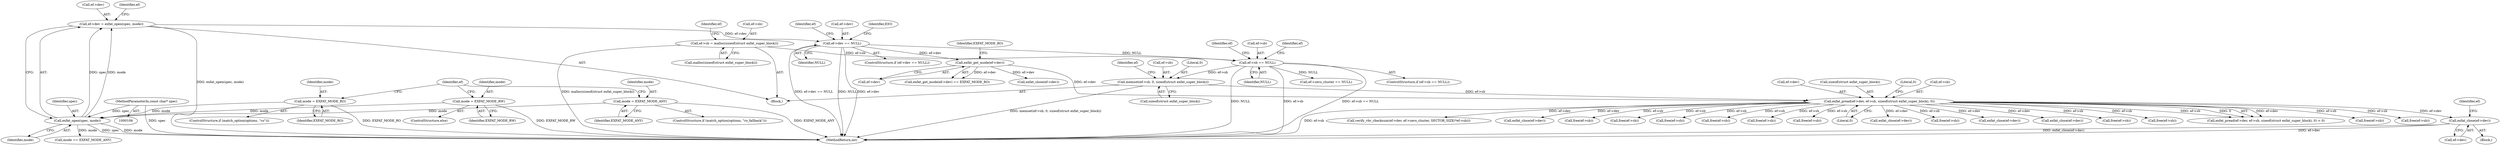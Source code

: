 digraph "0_exfat_2e86ae5f81da11f11673d0546efb525af02b7786@pointer" {
"1000225" [label="(Call,exfat_close(ef->dev))"];
"1000213" [label="(Call,exfat_pread(ef->dev, ef->sb, sizeof(struct exfat_super_block), 0))"];
"1000159" [label="(Call,exfat_get_mode(ef->dev))"];
"1000149" [label="(Call,ef->dev == NULL)"];
"1000141" [label="(Call,ef->dev = exfat_open(spec, mode))"];
"1000145" [label="(Call,exfat_open(spec, mode))"];
"1000108" [label="(MethodParameterIn,const char* spec)"];
"1000138" [label="(Call,mode = EXFAT_MODE_RW)"];
"1000126" [label="(Call,mode = EXFAT_MODE_RO)"];
"1000134" [label="(Call,mode = EXFAT_MODE_ANY)"];
"1000204" [label="(Call,memset(ef->sb, 0, sizeof(struct exfat_super_block)))"];
"1000189" [label="(Call,ef->sb == NULL)"];
"1000181" [label="(Call,ef->sb = malloc(sizeof(struct exfat_super_block)))"];
"1000309" [label="(Call,exfat_close(ef->dev))"];
"1000130" [label="(ControlStructure,if (match_option(options, \"ro_fallback\")))"];
"1000283" [label="(Call,free(ef->sb))"];
"1000146" [label="(Identifier,spec)"];
"1000145" [label="(Call,exfat_open(spec, mode))"];
"1000698" [label="(Call,free(ef->sb))"];
"1000142" [label="(Call,ef->dev)"];
"1000140" [label="(Identifier,EXFAT_MODE_RW)"];
"1000185" [label="(Call,malloc(sizeof(struct exfat_super_block)))"];
"1000209" [label="(Call,sizeof(struct exfat_super_block))"];
"1000193" [label="(Identifier,NULL)"];
"1000212" [label="(Call,exfat_pread(ef->dev, ef->sb, sizeof(struct exfat_super_block), 0) < 0)"];
"1000224" [label="(Block,)"];
"1000161" [label="(Identifier,ef)"];
"1000222" [label="(Literal,0)"];
"1000189" [label="(Call,ef->sb == NULL)"];
"1000353" [label="(Call,free(ef->sb))"];
"1000137" [label="(ControlStructure,else)"];
"1000526" [label="(Call,free(ef->sb))"];
"1000150" [label="(Call,ef->dev)"];
"1000705" [label="(MethodReturn,int)"];
"1000122" [label="(ControlStructure,if (match_option(options, \"ro\")))"];
"1000206" [label="(Identifier,ef)"];
"1000364" [label="(Call,verify_vbr_checksum(ef->dev, ef->zero_cluster, SECTOR_SIZE(*ef->sb)))"];
"1000163" [label="(Identifier,EXFAT_MODE_RO)"];
"1000197" [label="(Identifier,ef)"];
"1000204" [label="(Call,memset(ef->sb, 0, sizeof(struct exfat_super_block)))"];
"1000250" [label="(Call,exfat_close(ef->dev))"];
"1000226" [label="(Call,ef->dev)"];
"1000385" [label="(Call,free(ef->sb))"];
"1000611" [label="(Call,free(ef->sb))"];
"1000147" [label="(Identifier,mode)"];
"1000126" [label="(Call,mode = EXFAT_MODE_RO)"];
"1000166" [label="(Call,mode == EXFAT_MODE_ANY)"];
"1000134" [label="(Call,mode = EXFAT_MODE_ANY)"];
"1000325" [label="(Call,free(ef->sb))"];
"1000143" [label="(Identifier,ef)"];
"1000136" [label="(Identifier,EXFAT_MODE_ANY)"];
"1000127" [label="(Identifier,mode)"];
"1000190" [label="(Call,ef->sb)"];
"1000181" [label="(Call,ef->sb = malloc(sizeof(struct exfat_super_block)))"];
"1000159" [label="(Call,exfat_get_mode(ef->dev))"];
"1000148" [label="(ControlStructure,if (ef->dev == NULL))"];
"1000138" [label="(Call,mode = EXFAT_MODE_RW)"];
"1000214" [label="(Call,ef->dev)"];
"1000343" [label="(Call,ef->zero_cluster == NULL)"];
"1000478" [label="(Call,free(ef->sb))"];
"1000195" [label="(Call,exfat_close(ef->dev))"];
"1000108" [label="(MethodParameterIn,const char* spec)"];
"1000135" [label="(Identifier,mode)"];
"1000220" [label="(Call,sizeof(struct exfat_super_block))"];
"1000225" [label="(Call,exfat_close(ef->dev))"];
"1000223" [label="(Literal,0)"];
"1000229" [label="(Call,free(ef->sb))"];
"1000128" [label="(Identifier,EXFAT_MODE_RO)"];
"1000254" [label="(Call,free(ef->sb))"];
"1000208" [label="(Literal,0)"];
"1000158" [label="(Call,exfat_get_mode(ef->dev) == EXFAT_MODE_RO)"];
"1000139" [label="(Identifier,mode)"];
"1000188" [label="(ControlStructure,if (ef->sb == NULL))"];
"1000349" [label="(Call,exfat_close(ef->dev))"];
"1000447" [label="(Call,free(ef->sb))"];
"1000153" [label="(Identifier,NULL)"];
"1000231" [label="(Identifier,ef)"];
"1000191" [label="(Identifier,ef)"];
"1000213" [label="(Call,exfat_pread(ef->dev, ef->sb, sizeof(struct exfat_super_block), 0))"];
"1000156" [label="(Identifier,EIO)"];
"1000149" [label="(Call,ef->dev == NULL)"];
"1000215" [label="(Identifier,ef)"];
"1000151" [label="(Identifier,ef)"];
"1000272" [label="(Call,exfat_close(ef->dev))"];
"1000110" [label="(Block,)"];
"1000141" [label="(Call,ef->dev = exfat_open(spec, mode))"];
"1000205" [label="(Call,ef->sb)"];
"1000160" [label="(Call,ef->dev)"];
"1000217" [label="(Call,ef->sb)"];
"1000182" [label="(Call,ef->sb)"];
"1000225" -> "1000224"  [label="AST: "];
"1000225" -> "1000226"  [label="CFG: "];
"1000226" -> "1000225"  [label="AST: "];
"1000231" -> "1000225"  [label="CFG: "];
"1000225" -> "1000705"  [label="DDG: ef->dev"];
"1000225" -> "1000705"  [label="DDG: exfat_close(ef->dev)"];
"1000213" -> "1000225"  [label="DDG: ef->dev"];
"1000213" -> "1000212"  [label="AST: "];
"1000213" -> "1000222"  [label="CFG: "];
"1000214" -> "1000213"  [label="AST: "];
"1000217" -> "1000213"  [label="AST: "];
"1000220" -> "1000213"  [label="AST: "];
"1000222" -> "1000213"  [label="AST: "];
"1000223" -> "1000213"  [label="CFG: "];
"1000213" -> "1000705"  [label="DDG: ef->sb"];
"1000213" -> "1000212"  [label="DDG: ef->dev"];
"1000213" -> "1000212"  [label="DDG: ef->sb"];
"1000213" -> "1000212"  [label="DDG: 0"];
"1000159" -> "1000213"  [label="DDG: ef->dev"];
"1000204" -> "1000213"  [label="DDG: ef->sb"];
"1000213" -> "1000229"  [label="DDG: ef->sb"];
"1000213" -> "1000250"  [label="DDG: ef->dev"];
"1000213" -> "1000254"  [label="DDG: ef->sb"];
"1000213" -> "1000272"  [label="DDG: ef->dev"];
"1000213" -> "1000283"  [label="DDG: ef->sb"];
"1000213" -> "1000309"  [label="DDG: ef->dev"];
"1000213" -> "1000325"  [label="DDG: ef->sb"];
"1000213" -> "1000349"  [label="DDG: ef->dev"];
"1000213" -> "1000353"  [label="DDG: ef->sb"];
"1000213" -> "1000364"  [label="DDG: ef->dev"];
"1000213" -> "1000385"  [label="DDG: ef->sb"];
"1000213" -> "1000447"  [label="DDG: ef->sb"];
"1000213" -> "1000478"  [label="DDG: ef->sb"];
"1000213" -> "1000526"  [label="DDG: ef->sb"];
"1000213" -> "1000611"  [label="DDG: ef->sb"];
"1000213" -> "1000698"  [label="DDG: ef->sb"];
"1000159" -> "1000158"  [label="AST: "];
"1000159" -> "1000160"  [label="CFG: "];
"1000160" -> "1000159"  [label="AST: "];
"1000163" -> "1000159"  [label="CFG: "];
"1000159" -> "1000158"  [label="DDG: ef->dev"];
"1000149" -> "1000159"  [label="DDG: ef->dev"];
"1000159" -> "1000195"  [label="DDG: ef->dev"];
"1000149" -> "1000148"  [label="AST: "];
"1000149" -> "1000153"  [label="CFG: "];
"1000150" -> "1000149"  [label="AST: "];
"1000153" -> "1000149"  [label="AST: "];
"1000156" -> "1000149"  [label="CFG: "];
"1000161" -> "1000149"  [label="CFG: "];
"1000149" -> "1000705"  [label="DDG: ef->dev == NULL"];
"1000149" -> "1000705"  [label="DDG: NULL"];
"1000149" -> "1000705"  [label="DDG: ef->dev"];
"1000141" -> "1000149"  [label="DDG: ef->dev"];
"1000149" -> "1000189"  [label="DDG: NULL"];
"1000141" -> "1000110"  [label="AST: "];
"1000141" -> "1000145"  [label="CFG: "];
"1000142" -> "1000141"  [label="AST: "];
"1000145" -> "1000141"  [label="AST: "];
"1000151" -> "1000141"  [label="CFG: "];
"1000141" -> "1000705"  [label="DDG: exfat_open(spec, mode)"];
"1000145" -> "1000141"  [label="DDG: spec"];
"1000145" -> "1000141"  [label="DDG: mode"];
"1000145" -> "1000147"  [label="CFG: "];
"1000146" -> "1000145"  [label="AST: "];
"1000147" -> "1000145"  [label="AST: "];
"1000145" -> "1000705"  [label="DDG: spec"];
"1000145" -> "1000705"  [label="DDG: mode"];
"1000108" -> "1000145"  [label="DDG: spec"];
"1000138" -> "1000145"  [label="DDG: mode"];
"1000126" -> "1000145"  [label="DDG: mode"];
"1000134" -> "1000145"  [label="DDG: mode"];
"1000145" -> "1000166"  [label="DDG: mode"];
"1000108" -> "1000106"  [label="AST: "];
"1000108" -> "1000705"  [label="DDG: spec"];
"1000138" -> "1000137"  [label="AST: "];
"1000138" -> "1000140"  [label="CFG: "];
"1000139" -> "1000138"  [label="AST: "];
"1000140" -> "1000138"  [label="AST: "];
"1000143" -> "1000138"  [label="CFG: "];
"1000138" -> "1000705"  [label="DDG: EXFAT_MODE_RW"];
"1000126" -> "1000122"  [label="AST: "];
"1000126" -> "1000128"  [label="CFG: "];
"1000127" -> "1000126"  [label="AST: "];
"1000128" -> "1000126"  [label="AST: "];
"1000143" -> "1000126"  [label="CFG: "];
"1000126" -> "1000705"  [label="DDG: EXFAT_MODE_RO"];
"1000134" -> "1000130"  [label="AST: "];
"1000134" -> "1000136"  [label="CFG: "];
"1000135" -> "1000134"  [label="AST: "];
"1000136" -> "1000134"  [label="AST: "];
"1000143" -> "1000134"  [label="CFG: "];
"1000134" -> "1000705"  [label="DDG: EXFAT_MODE_ANY"];
"1000204" -> "1000110"  [label="AST: "];
"1000204" -> "1000209"  [label="CFG: "];
"1000205" -> "1000204"  [label="AST: "];
"1000208" -> "1000204"  [label="AST: "];
"1000209" -> "1000204"  [label="AST: "];
"1000215" -> "1000204"  [label="CFG: "];
"1000204" -> "1000705"  [label="DDG: memset(ef->sb, 0, sizeof(struct exfat_super_block))"];
"1000189" -> "1000204"  [label="DDG: ef->sb"];
"1000189" -> "1000188"  [label="AST: "];
"1000189" -> "1000193"  [label="CFG: "];
"1000190" -> "1000189"  [label="AST: "];
"1000193" -> "1000189"  [label="AST: "];
"1000197" -> "1000189"  [label="CFG: "];
"1000206" -> "1000189"  [label="CFG: "];
"1000189" -> "1000705"  [label="DDG: ef->sb"];
"1000189" -> "1000705"  [label="DDG: ef->sb == NULL"];
"1000189" -> "1000705"  [label="DDG: NULL"];
"1000181" -> "1000189"  [label="DDG: ef->sb"];
"1000189" -> "1000343"  [label="DDG: NULL"];
"1000181" -> "1000110"  [label="AST: "];
"1000181" -> "1000185"  [label="CFG: "];
"1000182" -> "1000181"  [label="AST: "];
"1000185" -> "1000181"  [label="AST: "];
"1000191" -> "1000181"  [label="CFG: "];
"1000181" -> "1000705"  [label="DDG: malloc(sizeof(struct exfat_super_block))"];
}
